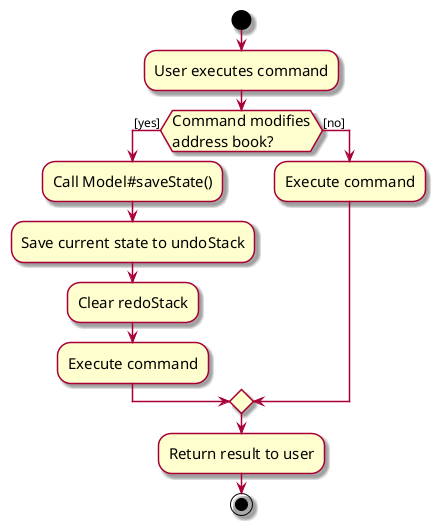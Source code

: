 @startuml
skin rose
skinparam ActivityFontSize 15
skinparam ArrowFontSize 12
start
:User executes command;

if (Command modifies\naddress book?) then ([yes])
  :Call Model#saveState();
  :Save current state to undoStack;
  :Clear redoStack;
  :Execute command;
else ([no])
  :Execute command;
endif

:Return result to user;

stop
@enduml
